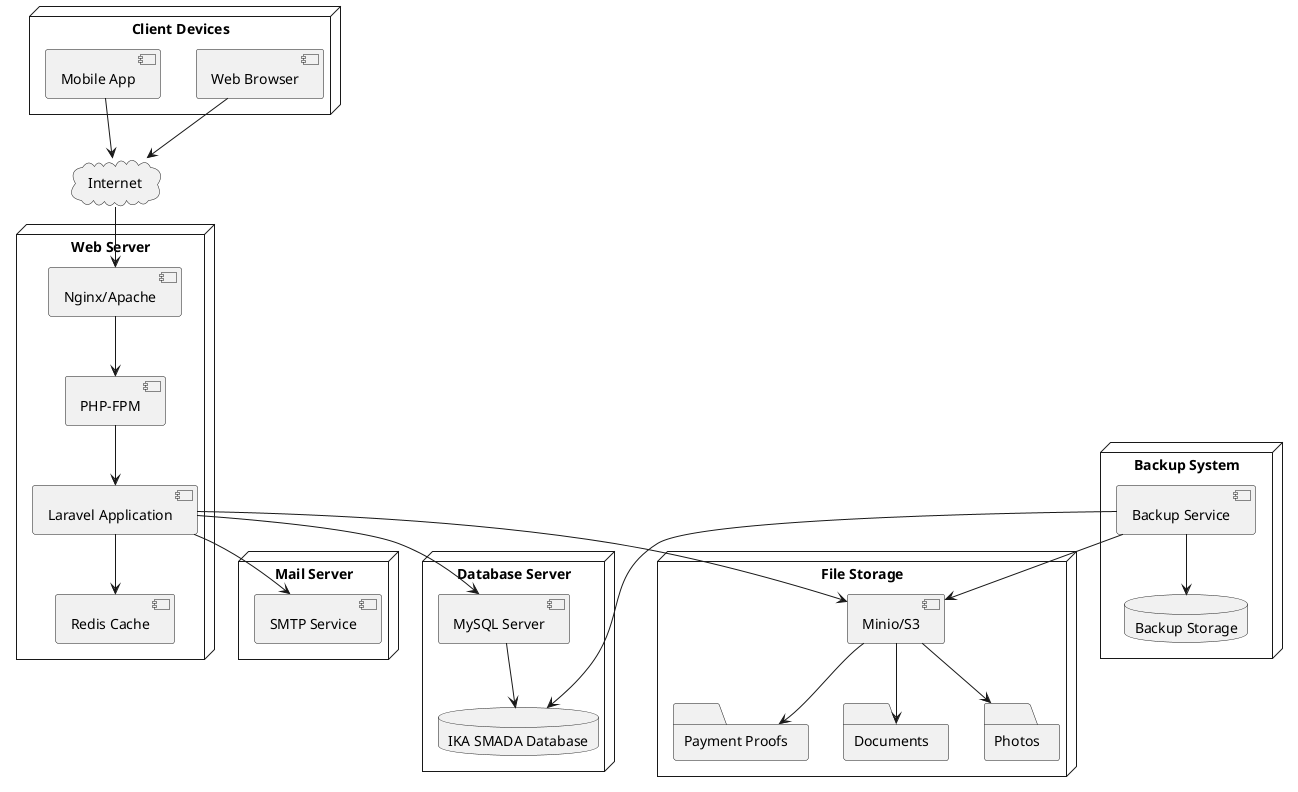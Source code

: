 ```plantuml
@startuml IKA_SMADA_Pangkep_Deployment_Diagram

node "Client Devices" {
  [Web Browser] as browser
  [Mobile App] as mobile
}

cloud "Internet" as internet

node "Web Server" {
  [Nginx/Apache] as webserver
  [PHP-FPM] as phpfpm
  [Laravel Application] as laravel
  [Redis Cache] as redis
}

node "Database Server" {
  [MySQL Server] as mysql
  database "IKA SMADA Database" as db
}

node "File Storage" {
  [Minio/S3] as storage
  folder "Documents" as docs
  folder "Photos" as photos
  folder "Payment Proofs" as proofs
}

node "Mail Server" {
  [SMTP Service] as smtp
}

node "Backup System" {
  [Backup Service] as backup
  database "Backup Storage" as backupdb
}

browser --> internet
mobile --> internet
internet --> webserver

webserver --> phpfpm
phpfpm --> laravel
laravel --> redis
laravel --> mysql
mysql --> db

laravel --> storage
storage --> docs
storage --> photos
storage --> proofs

laravel --> smtp

backup --> db
backup --> storage
backup --> backupdb

@enduml
```